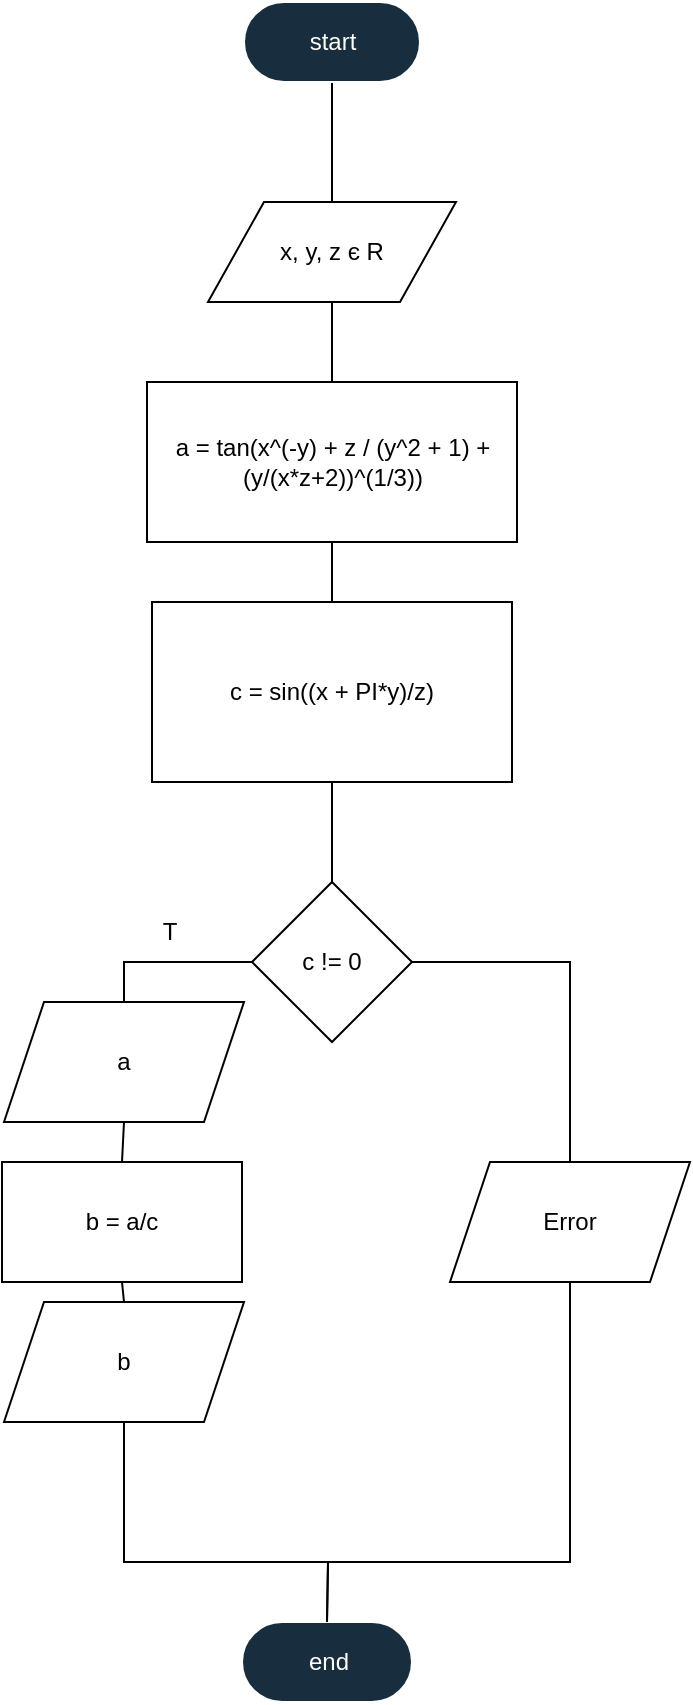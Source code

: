 <mxfile version="15.5.6" type="device"><diagram id="y51nbcKzKfBY55RN4odw" name="Сторінка-1"><mxGraphModel dx="1038" dy="579" grid="1" gridSize="10" guides="1" tooltips="1" connect="1" arrows="1" fold="1" page="1" pageScale="1" pageWidth="827" pageHeight="1169" math="0" shadow="0"><root><mxCell id="0"/><mxCell id="1" parent="0"/><mxCell id="vsqOc6gYU_1ajdTAoZS_-1" style="edgeStyle=orthogonalEdgeStyle;rounded=0;orthogonalLoop=1;jettySize=auto;html=1;entryX=0.5;entryY=0;entryDx=0;entryDy=0;endArrow=none;endFill=0;" parent="1" source="vsqOc6gYU_1ajdTAoZS_-2" target="vsqOc6gYU_1ajdTAoZS_-4" edge="1"><mxGeometry relative="1" as="geometry"/></mxCell><mxCell id="vsqOc6gYU_1ajdTAoZS_-2" value="start" style="html=1;dashed=0;whitespace=wrap;shape=mxgraph.dfd.start;rounded=0;sketch=0;fontColor=#FFFFFF;strokeColor=#FFFFFF;fillColor=#182E3E;" parent="1" vertex="1"><mxGeometry x="127" y="40" width="88" height="40" as="geometry"/></mxCell><mxCell id="vsqOc6gYU_1ajdTAoZS_-3" style="edgeStyle=orthogonalEdgeStyle;rounded=0;orthogonalLoop=1;jettySize=auto;html=1;entryX=0.5;entryY=0;entryDx=0;entryDy=0;endArrow=none;endFill=0;" parent="1" source="vsqOc6gYU_1ajdTAoZS_-4" target="vsqOc6gYU_1ajdTAoZS_-6" edge="1"><mxGeometry relative="1" as="geometry"/></mxCell><mxCell id="vsqOc6gYU_1ajdTAoZS_-4" value="x, y, z є R" style="shape=parallelogram;perimeter=parallelogramPerimeter;whiteSpace=wrap;html=1;fixedSize=1;size=28;" parent="1" vertex="1"><mxGeometry x="109" y="140" width="124" height="50" as="geometry"/></mxCell><mxCell id="vsqOc6gYU_1ajdTAoZS_-6" value="a = tan(x^(-y) + z / (y^2 + 1) + (y/(x*z+2))^(1/3))" style="rounded=0;whiteSpace=wrap;html=1;" parent="1" vertex="1"><mxGeometry x="78.5" y="230" width="185" height="80" as="geometry"/></mxCell><mxCell id="vsqOc6gYU_1ajdTAoZS_-19" value="end" style="html=1;dashed=0;whitespace=wrap;shape=mxgraph.dfd.start;rounded=0;sketch=0;fontColor=#FFFFFF;strokeColor=#FFFFFF;fillColor=#182E3E;" parent="1" vertex="1"><mxGeometry x="126" y="850" width="85" height="40" as="geometry"/></mxCell><mxCell id="WLst3u2HSyEE9seLSAVY-1" value="a" style="shape=parallelogram;perimeter=parallelogramPerimeter;whiteSpace=wrap;html=1;fixedSize=1;" parent="1" vertex="1"><mxGeometry x="7" y="540" width="120" height="60" as="geometry"/></mxCell><mxCell id="WLst3u2HSyEE9seLSAVY-3" value="b" style="shape=parallelogram;perimeter=parallelogramPerimeter;whiteSpace=wrap;html=1;fixedSize=1;" parent="1" vertex="1"><mxGeometry x="7" y="690" width="120" height="60" as="geometry"/></mxCell><mxCell id="WLst3u2HSyEE9seLSAVY-4" value="" style="endArrow=none;html=1;rounded=0;exitX=0.5;exitY=1;exitDx=0;exitDy=0;entryX=0.5;entryY=0.5;entryDx=0;entryDy=-20;entryPerimeter=0;" parent="1" source="WLst3u2HSyEE9seLSAVY-3" target="vsqOc6gYU_1ajdTAoZS_-19" edge="1"><mxGeometry width="50" height="50" relative="1" as="geometry"><mxPoint x="290" y="480" as="sourcePoint"/><mxPoint x="340" y="430" as="targetPoint"/><Array as="points"><mxPoint x="67" y="820"/><mxPoint x="169" y="820"/></Array></mxGeometry></mxCell><mxCell id="ITDrna2Gx6b5NX8jUhTB-1" value="c = sin((x + PI*y)/z)" style="rounded=0;whiteSpace=wrap;html=1;" vertex="1" parent="1"><mxGeometry x="81" y="340" width="180" height="90" as="geometry"/></mxCell><mxCell id="ITDrna2Gx6b5NX8jUhTB-2" value="c != 0" style="rhombus;whiteSpace=wrap;html=1;" vertex="1" parent="1"><mxGeometry x="131" y="480" width="80" height="80" as="geometry"/></mxCell><mxCell id="ITDrna2Gx6b5NX8jUhTB-5" value="" style="endArrow=none;html=1;rounded=0;exitX=0.5;exitY=0;exitDx=0;exitDy=0;entryX=0;entryY=0.5;entryDx=0;entryDy=0;" edge="1" parent="1" source="WLst3u2HSyEE9seLSAVY-1" target="ITDrna2Gx6b5NX8jUhTB-2"><mxGeometry width="50" height="50" relative="1" as="geometry"><mxPoint x="390" y="620" as="sourcePoint"/><mxPoint x="440" y="570" as="targetPoint"/><Array as="points"><mxPoint x="67" y="520"/></Array></mxGeometry></mxCell><mxCell id="ITDrna2Gx6b5NX8jUhTB-6" value="T" style="text;html=1;strokeColor=none;fillColor=none;align=center;verticalAlign=middle;whiteSpace=wrap;rounded=0;" vertex="1" parent="1"><mxGeometry x="60" y="490" width="60" height="30" as="geometry"/></mxCell><mxCell id="ITDrna2Gx6b5NX8jUhTB-8" value="" style="endArrow=none;html=1;rounded=0;entryX=0.5;entryY=1;entryDx=0;entryDy=0;exitX=0.5;exitY=0;exitDx=0;exitDy=0;" edge="1" parent="1" source="ITDrna2Gx6b5NX8jUhTB-2" target="ITDrna2Gx6b5NX8jUhTB-1"><mxGeometry width="50" height="50" relative="1" as="geometry"><mxPoint x="390" y="620" as="sourcePoint"/><mxPoint x="440" y="570" as="targetPoint"/></mxGeometry></mxCell><mxCell id="ITDrna2Gx6b5NX8jUhTB-9" value="" style="endArrow=none;html=1;rounded=0;exitX=0.5;exitY=1;exitDx=0;exitDy=0;entryX=0.5;entryY=0;entryDx=0;entryDy=0;" edge="1" parent="1" source="vsqOc6gYU_1ajdTAoZS_-6" target="ITDrna2Gx6b5NX8jUhTB-1"><mxGeometry width="50" height="50" relative="1" as="geometry"><mxPoint x="390" y="420" as="sourcePoint"/><mxPoint x="440" y="370" as="targetPoint"/></mxGeometry></mxCell><mxCell id="ITDrna2Gx6b5NX8jUhTB-11" value="b = a/c" style="rounded=0;whiteSpace=wrap;html=1;" vertex="1" parent="1"><mxGeometry x="6" y="620" width="120" height="60" as="geometry"/></mxCell><mxCell id="ITDrna2Gx6b5NX8jUhTB-12" value="" style="endArrow=none;html=1;rounded=0;exitX=0.5;exitY=1;exitDx=0;exitDy=0;entryX=0.5;entryY=0;entryDx=0;entryDy=0;" edge="1" parent="1" source="WLst3u2HSyEE9seLSAVY-1" target="ITDrna2Gx6b5NX8jUhTB-11"><mxGeometry width="50" height="50" relative="1" as="geometry"><mxPoint x="390" y="620" as="sourcePoint"/><mxPoint x="440" y="570" as="targetPoint"/></mxGeometry></mxCell><mxCell id="ITDrna2Gx6b5NX8jUhTB-13" value="" style="endArrow=none;html=1;rounded=0;exitX=0.5;exitY=1;exitDx=0;exitDy=0;entryX=0.5;entryY=0;entryDx=0;entryDy=0;" edge="1" parent="1" source="ITDrna2Gx6b5NX8jUhTB-11" target="WLst3u2HSyEE9seLSAVY-3"><mxGeometry width="50" height="50" relative="1" as="geometry"><mxPoint x="390" y="620" as="sourcePoint"/><mxPoint x="440" y="570" as="targetPoint"/></mxGeometry></mxCell><mxCell id="ITDrna2Gx6b5NX8jUhTB-14" value="Error" style="shape=parallelogram;perimeter=parallelogramPerimeter;whiteSpace=wrap;html=1;fixedSize=1;" vertex="1" parent="1"><mxGeometry x="230" y="620" width="120" height="60" as="geometry"/></mxCell><mxCell id="ITDrna2Gx6b5NX8jUhTB-15" value="" style="endArrow=none;html=1;rounded=0;exitX=1;exitY=0.5;exitDx=0;exitDy=0;entryX=0.5;entryY=0;entryDx=0;entryDy=0;" edge="1" parent="1" source="ITDrna2Gx6b5NX8jUhTB-2" target="ITDrna2Gx6b5NX8jUhTB-14"><mxGeometry width="50" height="50" relative="1" as="geometry"><mxPoint x="390" y="620" as="sourcePoint"/><mxPoint x="440" y="570" as="targetPoint"/><Array as="points"><mxPoint x="290" y="520"/></Array></mxGeometry></mxCell><mxCell id="ITDrna2Gx6b5NX8jUhTB-16" value="" style="endArrow=none;html=1;rounded=0;exitX=0.5;exitY=1;exitDx=0;exitDy=0;entryX=0.5;entryY=0.5;entryDx=0;entryDy=-20;entryPerimeter=0;" edge="1" parent="1" source="ITDrna2Gx6b5NX8jUhTB-14" target="vsqOc6gYU_1ajdTAoZS_-19"><mxGeometry width="50" height="50" relative="1" as="geometry"><mxPoint x="390" y="620" as="sourcePoint"/><mxPoint x="440" y="570" as="targetPoint"/><Array as="points"><mxPoint x="290" y="820"/><mxPoint x="169" y="820"/></Array></mxGeometry></mxCell></root></mxGraphModel></diagram></mxfile>